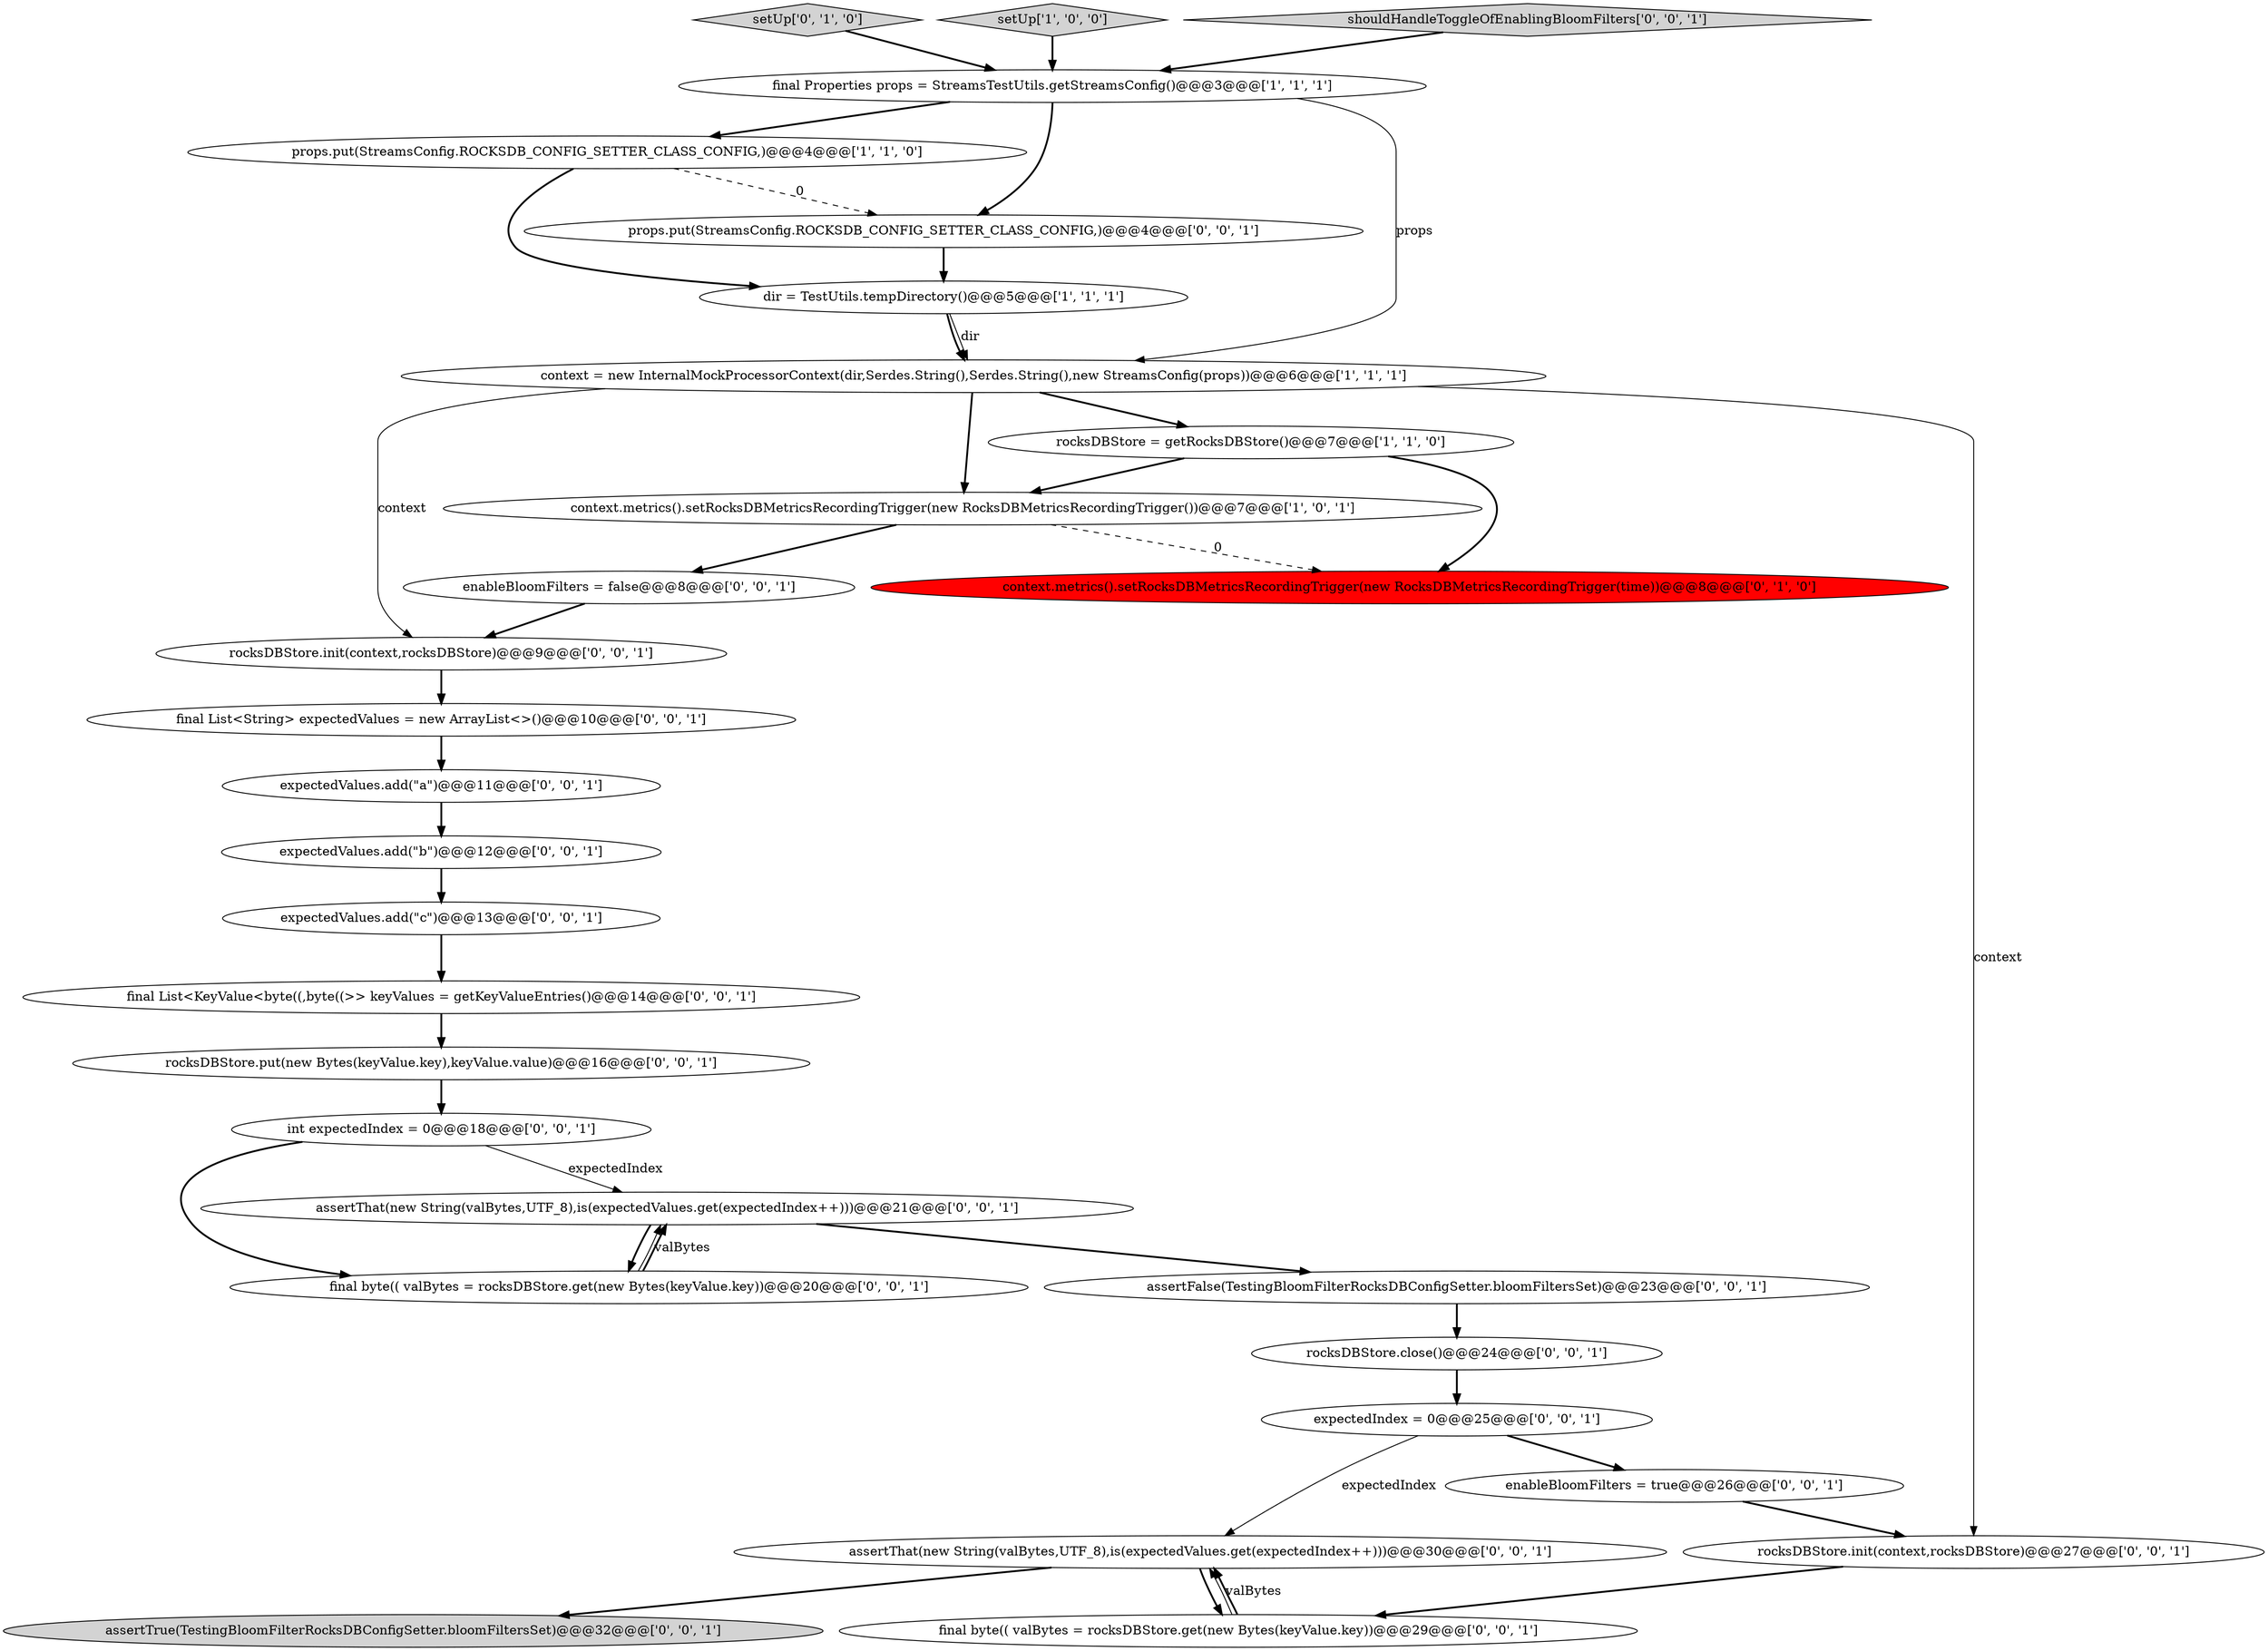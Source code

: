 digraph {
20 [style = filled, label = "enableBloomFilters = false@@@8@@@['0', '0', '1']", fillcolor = white, shape = ellipse image = "AAA0AAABBB3BBB"];
25 [style = filled, label = "final byte(( valBytes = rocksDBStore.get(new Bytes(keyValue.key))@@@29@@@['0', '0', '1']", fillcolor = white, shape = ellipse image = "AAA0AAABBB3BBB"];
26 [style = filled, label = "assertThat(new String(valBytes,UTF_8),is(expectedValues.get(expectedIndex++)))@@@30@@@['0', '0', '1']", fillcolor = white, shape = ellipse image = "AAA0AAABBB3BBB"];
16 [style = filled, label = "assertTrue(TestingBloomFilterRocksDBConfigSetter.bloomFiltersSet)@@@32@@@['0', '0', '1']", fillcolor = lightgray, shape = ellipse image = "AAA0AAABBB3BBB"];
28 [style = filled, label = "expectedValues.add(\"b\")@@@12@@@['0', '0', '1']", fillcolor = white, shape = ellipse image = "AAA0AAABBB3BBB"];
0 [style = filled, label = "dir = TestUtils.tempDirectory()@@@5@@@['1', '1', '1']", fillcolor = white, shape = ellipse image = "AAA0AAABBB1BBB"];
11 [style = filled, label = "assertThat(new String(valBytes,UTF_8),is(expectedValues.get(expectedIndex++)))@@@21@@@['0', '0', '1']", fillcolor = white, shape = ellipse image = "AAA0AAABBB3BBB"];
24 [style = filled, label = "props.put(StreamsConfig.ROCKSDB_CONFIG_SETTER_CLASS_CONFIG,)@@@4@@@['0', '0', '1']", fillcolor = white, shape = ellipse image = "AAA0AAABBB3BBB"];
17 [style = filled, label = "rocksDBStore.close()@@@24@@@['0', '0', '1']", fillcolor = white, shape = ellipse image = "AAA0AAABBB3BBB"];
22 [style = filled, label = "rocksDBStore.put(new Bytes(keyValue.key),keyValue.value)@@@16@@@['0', '0', '1']", fillcolor = white, shape = ellipse image = "AAA0AAABBB3BBB"];
15 [style = filled, label = "assertFalse(TestingBloomFilterRocksDBConfigSetter.bloomFiltersSet)@@@23@@@['0', '0', '1']", fillcolor = white, shape = ellipse image = "AAA0AAABBB3BBB"];
3 [style = filled, label = "context.metrics().setRocksDBMetricsRecordingTrigger(new RocksDBMetricsRecordingTrigger())@@@7@@@['1', '0', '1']", fillcolor = white, shape = ellipse image = "AAA0AAABBB1BBB"];
4 [style = filled, label = "props.put(StreamsConfig.ROCKSDB_CONFIG_SETTER_CLASS_CONFIG,)@@@4@@@['1', '1', '0']", fillcolor = white, shape = ellipse image = "AAA0AAABBB1BBB"];
1 [style = filled, label = "final Properties props = StreamsTestUtils.getStreamsConfig()@@@3@@@['1', '1', '1']", fillcolor = white, shape = ellipse image = "AAA0AAABBB1BBB"];
10 [style = filled, label = "final List<KeyValue<byte((,byte((>> keyValues = getKeyValueEntries()@@@14@@@['0', '0', '1']", fillcolor = white, shape = ellipse image = "AAA0AAABBB3BBB"];
13 [style = filled, label = "rocksDBStore.init(context,rocksDBStore)@@@9@@@['0', '0', '1']", fillcolor = white, shape = ellipse image = "AAA0AAABBB3BBB"];
18 [style = filled, label = "expectedValues.add(\"a\")@@@11@@@['0', '0', '1']", fillcolor = white, shape = ellipse image = "AAA0AAABBB3BBB"];
29 [style = filled, label = "expectedIndex = 0@@@25@@@['0', '0', '1']", fillcolor = white, shape = ellipse image = "AAA0AAABBB3BBB"];
23 [style = filled, label = "final List<String> expectedValues = new ArrayList<>()@@@10@@@['0', '0', '1']", fillcolor = white, shape = ellipse image = "AAA0AAABBB3BBB"];
7 [style = filled, label = "context.metrics().setRocksDBMetricsRecordingTrigger(new RocksDBMetricsRecordingTrigger(time))@@@8@@@['0', '1', '0']", fillcolor = red, shape = ellipse image = "AAA1AAABBB2BBB"];
8 [style = filled, label = "setUp['0', '1', '0']", fillcolor = lightgray, shape = diamond image = "AAA0AAABBB2BBB"];
21 [style = filled, label = "rocksDBStore.init(context,rocksDBStore)@@@27@@@['0', '0', '1']", fillcolor = white, shape = ellipse image = "AAA0AAABBB3BBB"];
12 [style = filled, label = "int expectedIndex = 0@@@18@@@['0', '0', '1']", fillcolor = white, shape = ellipse image = "AAA0AAABBB3BBB"];
14 [style = filled, label = "final byte(( valBytes = rocksDBStore.get(new Bytes(keyValue.key))@@@20@@@['0', '0', '1']", fillcolor = white, shape = ellipse image = "AAA0AAABBB3BBB"];
19 [style = filled, label = "expectedValues.add(\"c\")@@@13@@@['0', '0', '1']", fillcolor = white, shape = ellipse image = "AAA0AAABBB3BBB"];
2 [style = filled, label = "rocksDBStore = getRocksDBStore()@@@7@@@['1', '1', '0']", fillcolor = white, shape = ellipse image = "AAA0AAABBB1BBB"];
5 [style = filled, label = "setUp['1', '0', '0']", fillcolor = lightgray, shape = diamond image = "AAA0AAABBB1BBB"];
6 [style = filled, label = "context = new InternalMockProcessorContext(dir,Serdes.String(),Serdes.String(),new StreamsConfig(props))@@@6@@@['1', '1', '1']", fillcolor = white, shape = ellipse image = "AAA0AAABBB1BBB"];
27 [style = filled, label = "enableBloomFilters = true@@@26@@@['0', '0', '1']", fillcolor = white, shape = ellipse image = "AAA0AAABBB3BBB"];
9 [style = filled, label = "shouldHandleToggleOfEnablingBloomFilters['0', '0', '1']", fillcolor = lightgray, shape = diamond image = "AAA0AAABBB3BBB"];
10->22 [style = bold, label=""];
6->3 [style = bold, label=""];
1->4 [style = bold, label=""];
20->13 [style = bold, label=""];
12->11 [style = solid, label="expectedIndex"];
0->6 [style = solid, label="dir"];
11->14 [style = bold, label=""];
0->6 [style = bold, label=""];
25->26 [style = solid, label="valBytes"];
3->7 [style = dashed, label="0"];
24->0 [style = bold, label=""];
2->3 [style = bold, label=""];
26->25 [style = bold, label=""];
6->13 [style = solid, label="context"];
19->10 [style = bold, label=""];
21->25 [style = bold, label=""];
14->11 [style = solid, label="valBytes"];
18->28 [style = bold, label=""];
11->15 [style = bold, label=""];
4->0 [style = bold, label=""];
6->2 [style = bold, label=""];
8->1 [style = bold, label=""];
26->16 [style = bold, label=""];
5->1 [style = bold, label=""];
29->27 [style = bold, label=""];
15->17 [style = bold, label=""];
3->20 [style = bold, label=""];
6->21 [style = solid, label="context"];
1->24 [style = bold, label=""];
22->12 [style = bold, label=""];
25->26 [style = bold, label=""];
12->14 [style = bold, label=""];
28->19 [style = bold, label=""];
13->23 [style = bold, label=""];
2->7 [style = bold, label=""];
4->24 [style = dashed, label="0"];
9->1 [style = bold, label=""];
17->29 [style = bold, label=""];
1->6 [style = solid, label="props"];
27->21 [style = bold, label=""];
14->11 [style = bold, label=""];
29->26 [style = solid, label="expectedIndex"];
23->18 [style = bold, label=""];
}
